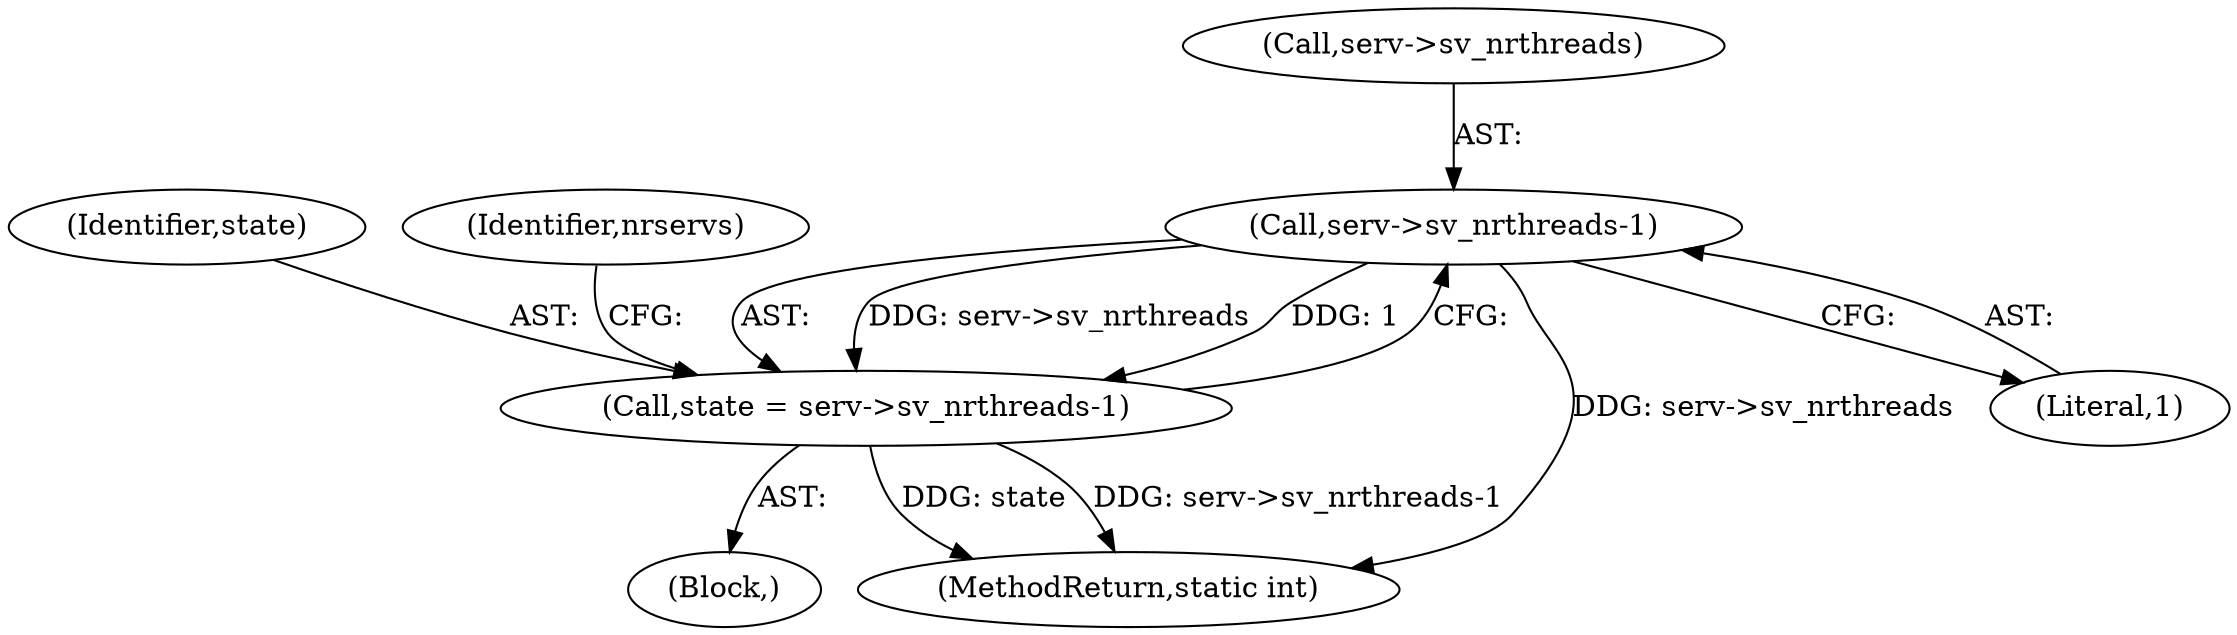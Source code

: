 digraph "0_linux_c70422f760c120480fee4de6c38804c72aa26bc1_20@API" {
"1000116" [label="(Call,serv->sv_nrthreads-1)"];
"1000114" [label="(Call,state = serv->sv_nrthreads-1)"];
"1000116" [label="(Call,serv->sv_nrthreads-1)"];
"1000115" [label="(Identifier,state)"];
"1000114" [label="(Call,state = serv->sv_nrthreads-1)"];
"1000117" [label="(Call,serv->sv_nrthreads)"];
"1000109" [label="(Block,)"];
"1000125" [label="(Identifier,nrservs)"];
"1000211" [label="(MethodReturn,static int)"];
"1000120" [label="(Literal,1)"];
"1000116" -> "1000114"  [label="AST: "];
"1000116" -> "1000120"  [label="CFG: "];
"1000117" -> "1000116"  [label="AST: "];
"1000120" -> "1000116"  [label="AST: "];
"1000114" -> "1000116"  [label="CFG: "];
"1000116" -> "1000211"  [label="DDG: serv->sv_nrthreads"];
"1000116" -> "1000114"  [label="DDG: serv->sv_nrthreads"];
"1000116" -> "1000114"  [label="DDG: 1"];
"1000114" -> "1000109"  [label="AST: "];
"1000115" -> "1000114"  [label="AST: "];
"1000125" -> "1000114"  [label="CFG: "];
"1000114" -> "1000211"  [label="DDG: state"];
"1000114" -> "1000211"  [label="DDG: serv->sv_nrthreads-1"];
}

